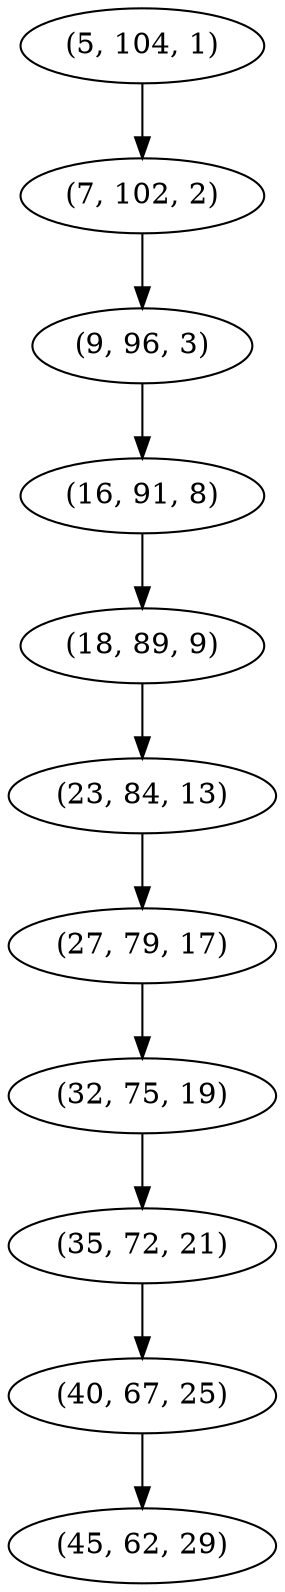 digraph tree {
    "(5, 104, 1)";
    "(7, 102, 2)";
    "(9, 96, 3)";
    "(16, 91, 8)";
    "(18, 89, 9)";
    "(23, 84, 13)";
    "(27, 79, 17)";
    "(32, 75, 19)";
    "(35, 72, 21)";
    "(40, 67, 25)";
    "(45, 62, 29)";
    "(5, 104, 1)" -> "(7, 102, 2)";
    "(7, 102, 2)" -> "(9, 96, 3)";
    "(9, 96, 3)" -> "(16, 91, 8)";
    "(16, 91, 8)" -> "(18, 89, 9)";
    "(18, 89, 9)" -> "(23, 84, 13)";
    "(23, 84, 13)" -> "(27, 79, 17)";
    "(27, 79, 17)" -> "(32, 75, 19)";
    "(32, 75, 19)" -> "(35, 72, 21)";
    "(35, 72, 21)" -> "(40, 67, 25)";
    "(40, 67, 25)" -> "(45, 62, 29)";
}
